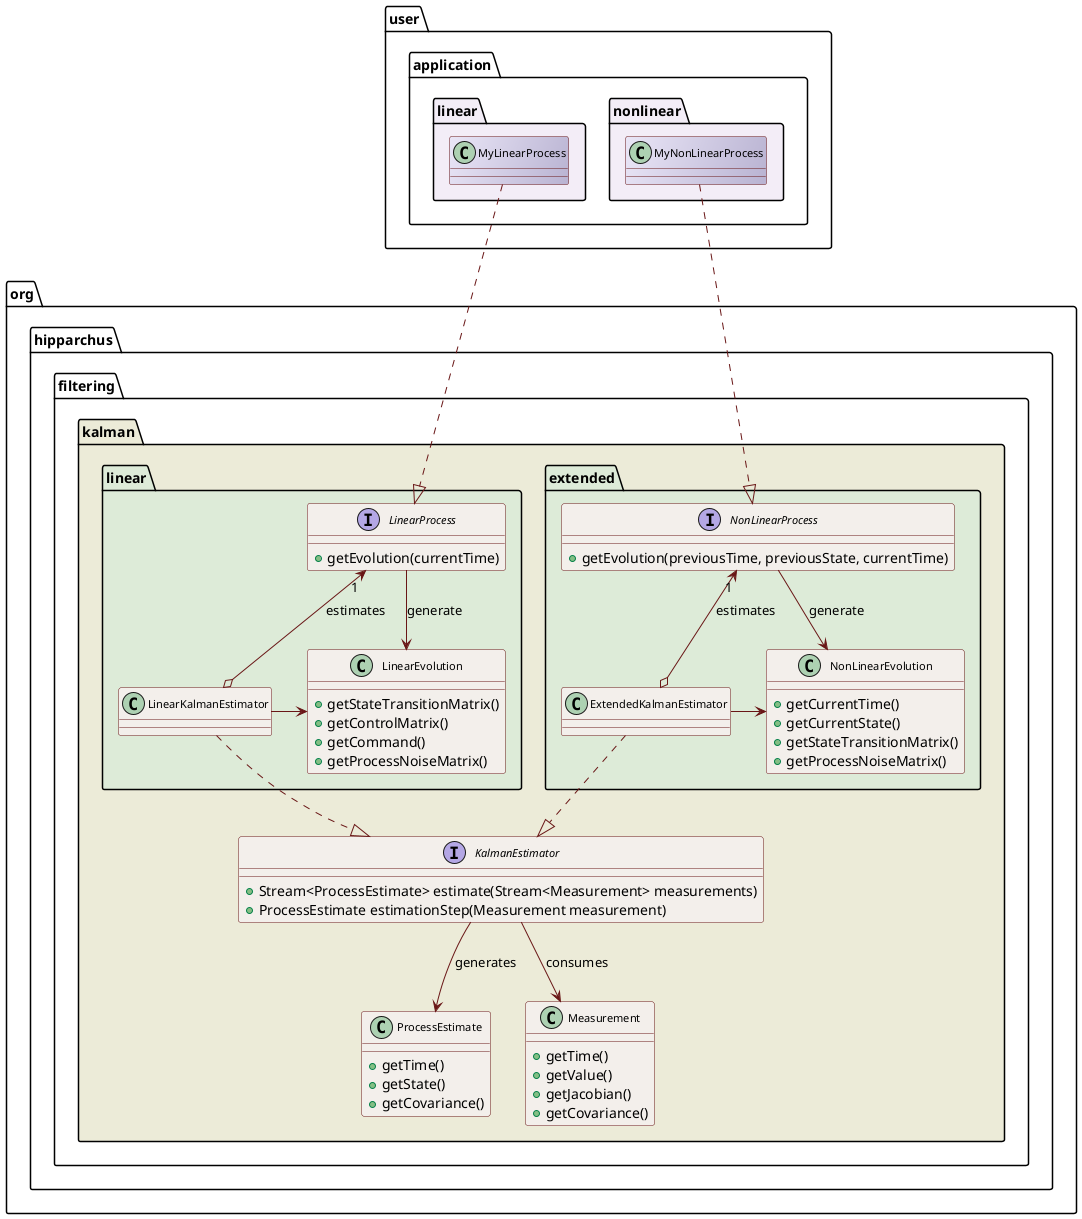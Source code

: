 ' Licensed to the Hipparchus project under one or more
' contributor license agreements.  See the NOTICE file distributed with
' this work for additional information regarding copyright ownership.
' The ASF licenses this file to You under the Apache License, Version 2.0
' (the "License"); you may not use this file except in compliance with
' the License.  You may obtain a copy of the License at
'
'      http://www.apache.org/licenses/LICENSE-2.0
'
' Unless required by applicable law or agreed to in writing, software
' distributed under the License is distributed on an "AS IS" BASIS,
' WITHOUT WARRANTIES OR CONDITIONS OF ANY KIND, either express or implied.
' See the License for the specific language governing permissions and
' limitations under the License.

@startuml

  skinparam svek                  true
  skinparam ClassBackgroundColor  #F3EFEB
  skinparam ClassArrowColor       #691616
  skinparam ClassBorderColor      #691616
  skinparam NoteBackgroundColor   #F3EFEB
  skinparam NoteBorderColor       #691616
  skinparam NoteFontColor         #691616
  skinparam ClassFontSize         11

  package org.hipparchus.filtering.kalman #ECEBD8 {

      class ProcessEstimate {
        +getTime()
        +getState()
        +getCovariance()
      }

      class Measurement {
        +getTime()
        +getValue()
        +getJacobian()
        +getCovariance()
      }

      interface KalmanEstimator {
        +Stream<ProcessEstimate> estimate(Stream<Measurement> measurements)
        +ProcessEstimate estimationStep(Measurement measurement)
      }

      KalmanEstimator --> Measurement     : consumes
      KalmanEstimator --> ProcessEstimate : generates

      package linear #DDEBD8 {
          class LinearEvolution {
            +getStateTransitionMatrix()
            +getControlMatrix()
            +getCommand()
            +getProcessNoiseMatrix()
          }

          interface LinearProcess {
            +getEvolution(currentTime)
          }

          class LinearKalmanEstimator

          LinearProcess    "1" <--o LinearKalmanEstimator : estimates
          LinearProcess --> LinearEvolution : generate
          LinearKalmanEstimator ..|> KalmanEstimator
          LinearEvolution <-left- LinearKalmanEstimator

      }

      package extended #DDEBD8 {

          class NonLinearEvolution {
            +getCurrentTime()
            +getCurrentState()
            +getStateTransitionMatrix()
            +getProcessNoiseMatrix()
          }

          interface NonLinearProcess {
            +getEvolution(previousTime, previousState, currentTime)
          }

          class ExtendedKalmanEstimator

          NonLinearProcess "1" <--o ExtendedKalmanEstimator : estimates
          NonLinearProcess --> NonLinearEvolution : generate
          ExtendedKalmanEstimator ..|> KalmanEstimator
          ExtendedKalmanEstimator -right-> NonLinearEvolution

      }


  }

  package user.application.linear #F3EDF7 {
    class MyLinearProcess #EAE6F7/B9B3D2
    MyLinearProcess ..|> LinearProcess
  }

  package user.application.nonlinear #F3EDF7 {
    class MyNonLinearProcess #EAE6F7/B9B3D2
    MyNonLinearProcess ..|> NonLinearProcess
  }

@enduml
